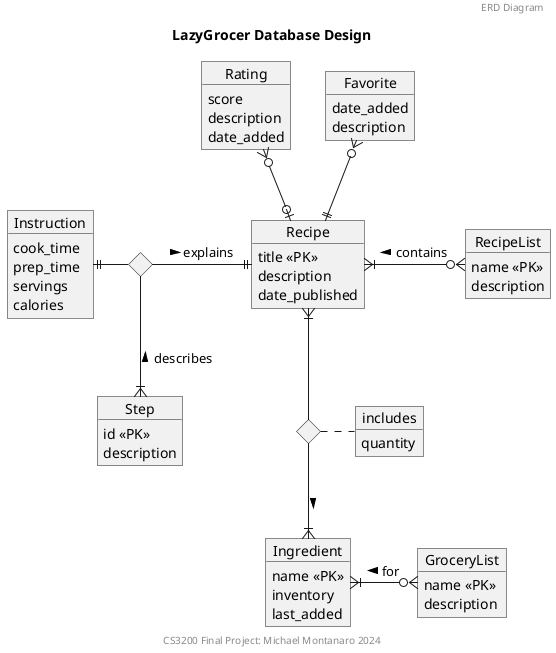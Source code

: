 @startuml LazyGrozerERDdiagram

header ERD Diagram
title LazyGrocer Database Design
footer CS3200 Final Project: Michael Montanaro 2024

object Recipe {
    title <<PK>> 
    description
    date_published
}

object Rating {
    score 
    description
    date_added
}

object Favorite {
    date_added
    description
}

object RecipeList {
    name <<PK>>
    description
}

object Instruction {
    cook_time
    prep_time
    servings
    calories
}

object Step {
    id <<PK>>
    description
}

object Ingredient {
    name <<PK>>
    inventory
    last_added
}

object GroceryList {
    name <<PK>>
    description
}

object includes {
    quantity
}
diamond DIncludes
diamond stepdiamond

Rating }o--o| Recipe 
Favorite }o--|| Recipe 
Recipe }|-- DIncludes
DIncludes --|{ Ingredient: >
DIncludes . includes
Recipe }|-o{ RecipeList: contains <
Ingredient }|-o{ GroceryList: for <
Instruction ||- stepdiamond
stepdiamond -|| Recipe: explains >
stepdiamond --|{ Step: describes <

@enduml